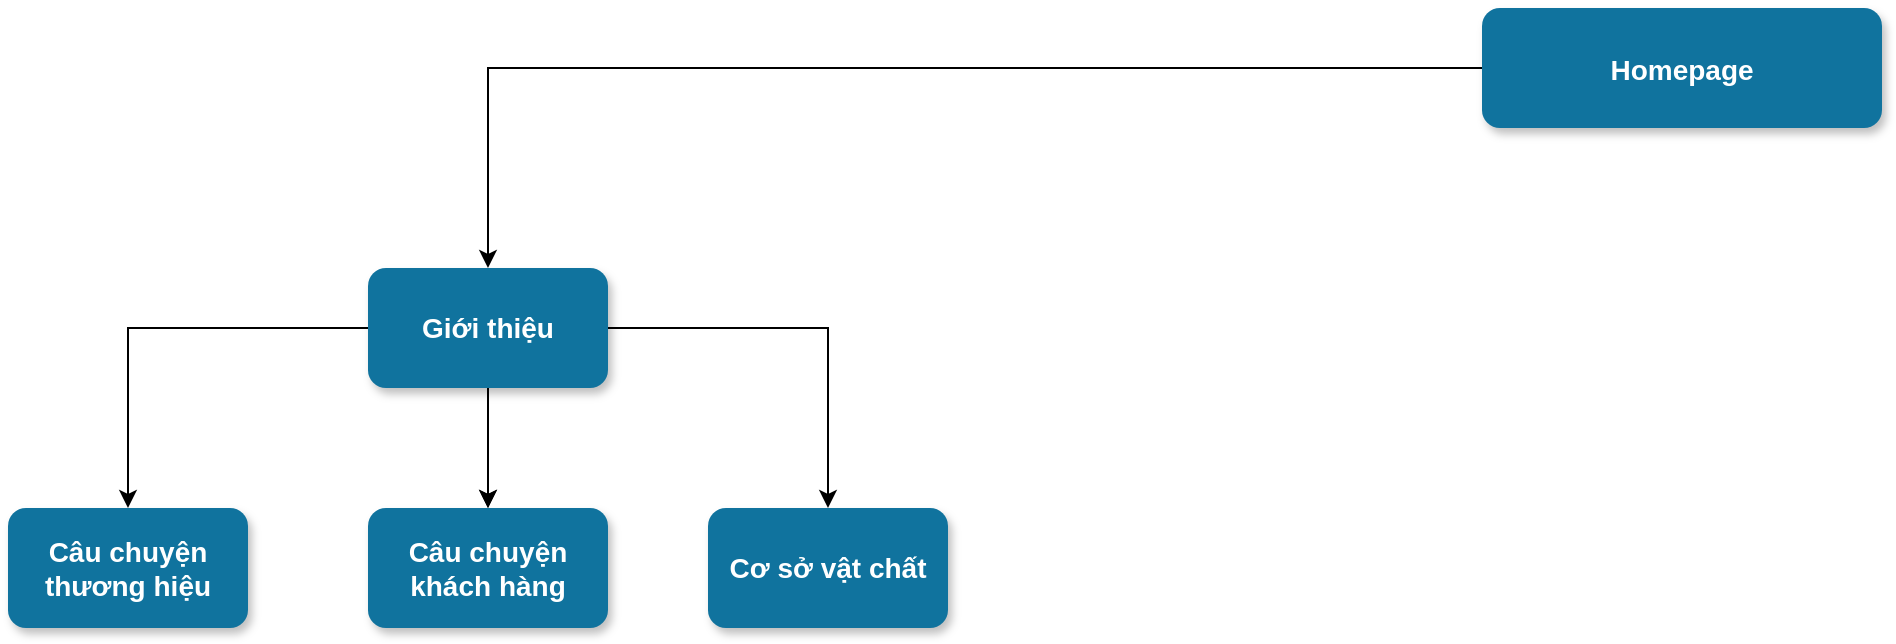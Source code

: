 <mxfile version="14.7.6" type="github">
  <diagram name="Page-1" id="97916047-d0de-89f5-080d-49f4d83e522f">
    <mxGraphModel dx="1237" dy="653" grid="1" gridSize="10" guides="1" tooltips="1" connect="1" arrows="1" fold="1" page="1" pageScale="1.5" pageWidth="1169" pageHeight="827" background="none" math="0" shadow="0">
      <root>
        <mxCell id="0" />
        <mxCell id="1" parent="0" />
        <mxCell id="GUcLzigqZOoaiBpsy-g--56" value="" style="edgeStyle=orthogonalEdgeStyle;rounded=0;orthogonalLoop=1;jettySize=auto;html=1;" edge="1" parent="1" source="2" target="GUcLzigqZOoaiBpsy-g--55">
          <mxGeometry relative="1" as="geometry" />
        </mxCell>
        <mxCell id="2" value="Homepage" style="rounded=1;fillColor=#10739E;strokeColor=none;shadow=1;gradientColor=none;fontStyle=1;fontColor=#FFFFFF;fontSize=14;" parent="1" vertex="1">
          <mxGeometry x="777" y="190" width="200" height="60" as="geometry" />
        </mxCell>
        <mxCell id="GUcLzigqZOoaiBpsy-g--58" value="" style="edgeStyle=orthogonalEdgeStyle;rounded=0;orthogonalLoop=1;jettySize=auto;html=1;" edge="1" parent="1" source="GUcLzigqZOoaiBpsy-g--55" target="GUcLzigqZOoaiBpsy-g--57">
          <mxGeometry relative="1" as="geometry" />
        </mxCell>
        <mxCell id="GUcLzigqZOoaiBpsy-g--60" value="" style="edgeStyle=orthogonalEdgeStyle;rounded=0;orthogonalLoop=1;jettySize=auto;html=1;" edge="1" parent="1" source="GUcLzigqZOoaiBpsy-g--55" target="GUcLzigqZOoaiBpsy-g--59">
          <mxGeometry relative="1" as="geometry" />
        </mxCell>
        <mxCell id="GUcLzigqZOoaiBpsy-g--61" value="" style="edgeStyle=orthogonalEdgeStyle;rounded=0;orthogonalLoop=1;jettySize=auto;html=1;" edge="1" parent="1" source="GUcLzigqZOoaiBpsy-g--55" target="GUcLzigqZOoaiBpsy-g--59">
          <mxGeometry relative="1" as="geometry" />
        </mxCell>
        <mxCell id="GUcLzigqZOoaiBpsy-g--63" value="" style="edgeStyle=orthogonalEdgeStyle;rounded=0;orthogonalLoop=1;jettySize=auto;html=1;" edge="1" parent="1" source="GUcLzigqZOoaiBpsy-g--55" target="GUcLzigqZOoaiBpsy-g--62">
          <mxGeometry relative="1" as="geometry" />
        </mxCell>
        <mxCell id="GUcLzigqZOoaiBpsy-g--55" value="Giới thiệu" style="whiteSpace=wrap;html=1;rounded=1;shadow=1;fontSize=14;fontColor=#FFFFFF;fontStyle=1;strokeColor=none;fillColor=#10739E;" vertex="1" parent="1">
          <mxGeometry x="220" y="320" width="120" height="60" as="geometry" />
        </mxCell>
        <mxCell id="GUcLzigqZOoaiBpsy-g--57" value="Câu chuyện thương hiệu" style="whiteSpace=wrap;html=1;rounded=1;shadow=1;fontSize=14;fontColor=#FFFFFF;fontStyle=1;strokeColor=none;fillColor=#10739E;" vertex="1" parent="1">
          <mxGeometry x="40" y="440" width="120" height="60" as="geometry" />
        </mxCell>
        <mxCell id="GUcLzigqZOoaiBpsy-g--59" value="Câu chuyện khách hàng" style="whiteSpace=wrap;html=1;rounded=1;shadow=1;fontSize=14;fontColor=#FFFFFF;fontStyle=1;strokeColor=none;fillColor=#10739E;" vertex="1" parent="1">
          <mxGeometry x="220" y="440" width="120" height="60" as="geometry" />
        </mxCell>
        <mxCell id="GUcLzigqZOoaiBpsy-g--62" value="Cơ sở vật chất" style="whiteSpace=wrap;html=1;rounded=1;shadow=1;fontSize=14;fontColor=#FFFFFF;fontStyle=1;strokeColor=none;fillColor=#10739E;" vertex="1" parent="1">
          <mxGeometry x="390" y="440" width="120" height="60" as="geometry" />
        </mxCell>
      </root>
    </mxGraphModel>
  </diagram>
</mxfile>
